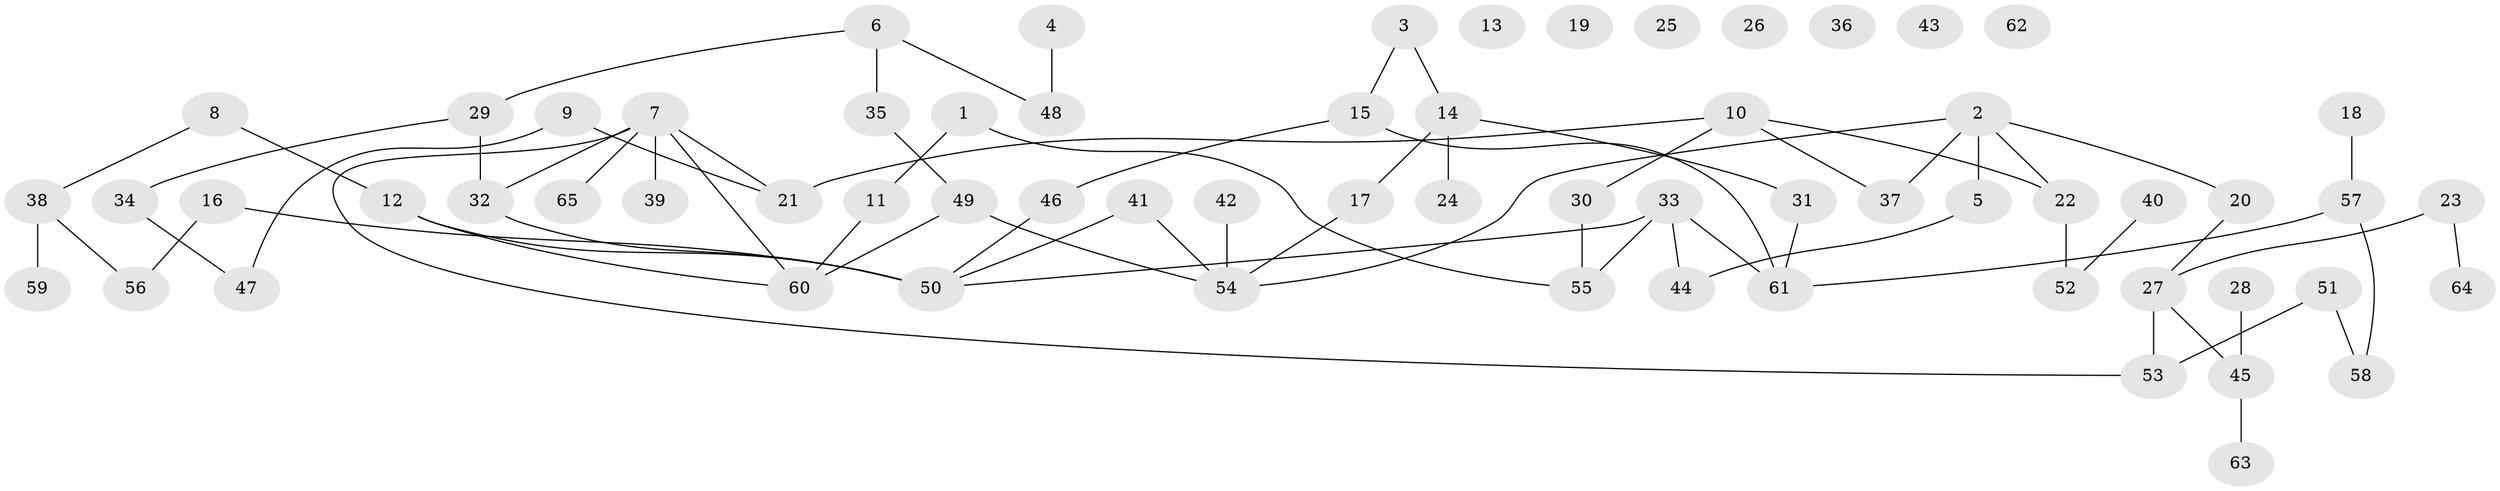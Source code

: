 // Generated by graph-tools (version 1.1) at 2025/00/03/09/25 03:00:53]
// undirected, 65 vertices, 72 edges
graph export_dot {
graph [start="1"]
  node [color=gray90,style=filled];
  1;
  2;
  3;
  4;
  5;
  6;
  7;
  8;
  9;
  10;
  11;
  12;
  13;
  14;
  15;
  16;
  17;
  18;
  19;
  20;
  21;
  22;
  23;
  24;
  25;
  26;
  27;
  28;
  29;
  30;
  31;
  32;
  33;
  34;
  35;
  36;
  37;
  38;
  39;
  40;
  41;
  42;
  43;
  44;
  45;
  46;
  47;
  48;
  49;
  50;
  51;
  52;
  53;
  54;
  55;
  56;
  57;
  58;
  59;
  60;
  61;
  62;
  63;
  64;
  65;
  1 -- 11;
  1 -- 55;
  2 -- 5;
  2 -- 20;
  2 -- 22;
  2 -- 37;
  2 -- 54;
  3 -- 14;
  3 -- 15;
  4 -- 48;
  5 -- 44;
  6 -- 29;
  6 -- 35;
  6 -- 48;
  7 -- 21;
  7 -- 32;
  7 -- 39;
  7 -- 53;
  7 -- 60;
  7 -- 65;
  8 -- 12;
  8 -- 38;
  9 -- 21;
  9 -- 47;
  10 -- 21;
  10 -- 22;
  10 -- 30;
  10 -- 37;
  11 -- 60;
  12 -- 50;
  12 -- 60;
  14 -- 17;
  14 -- 24;
  14 -- 31;
  15 -- 46;
  15 -- 61;
  16 -- 50;
  16 -- 56;
  17 -- 54;
  18 -- 57;
  20 -- 27;
  22 -- 52;
  23 -- 27;
  23 -- 64;
  27 -- 45;
  27 -- 53;
  28 -- 45;
  29 -- 32;
  29 -- 34;
  30 -- 55;
  31 -- 61;
  32 -- 50;
  33 -- 44;
  33 -- 50;
  33 -- 55;
  33 -- 61;
  34 -- 47;
  35 -- 49;
  38 -- 56;
  38 -- 59;
  40 -- 52;
  41 -- 50;
  41 -- 54;
  42 -- 54;
  45 -- 63;
  46 -- 50;
  49 -- 54;
  49 -- 60;
  51 -- 53;
  51 -- 58;
  57 -- 58;
  57 -- 61;
}
